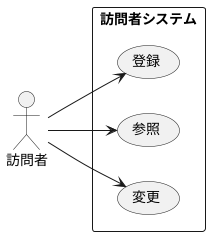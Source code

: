 @startuml Web論文システムユースケース図
left to right direction
actor 訪問者 as U1

rectangle 訪問者システム as WRS {
  usecase 登録 as UC1
  usecase "参照" as UC2
  usecase "変更" as UC3
}

U1 --> UC1
U1 --> UC2
U1 --> UC3
@enduml